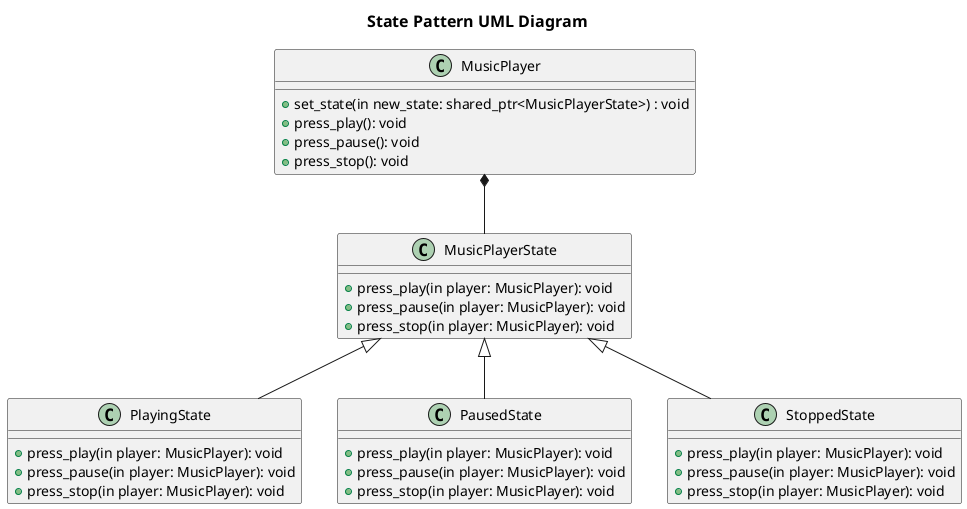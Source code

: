 @startuml

skinparam TitleFontSize 16
title "State Pattern UML Diagram"

class MusicPlayerState{
    +press_play(in player: MusicPlayer): void
    +press_pause(in player: MusicPlayer): void
    +press_stop(in player: MusicPlayer): void
}

class MusicPlayer{
    +set_state(in new_state: shared_ptr<MusicPlayerState>) : void
    +press_play(): void
    +press_pause(): void
    +press_stop(): void
}

class PlayingState{
    +press_play(in player: MusicPlayer): void
    +press_pause(in player: MusicPlayer): void
    +press_stop(in player: MusicPlayer): void
}

class PausedState{
    +press_play(in player: MusicPlayer): void
    +press_pause(in player: MusicPlayer): void
    +press_stop(in player: MusicPlayer): void
}

class StoppedState{
    +press_play(in player: MusicPlayer): void
    +press_pause(in player: MusicPlayer): void
    +press_stop(in player: MusicPlayer): void
}





MusicPlayerState <|-- PlayingState
MusicPlayerState <|-- PausedState
MusicPlayerState <|-- StoppedState
MusicPlayer *-- MusicPlayerState

@enduml
